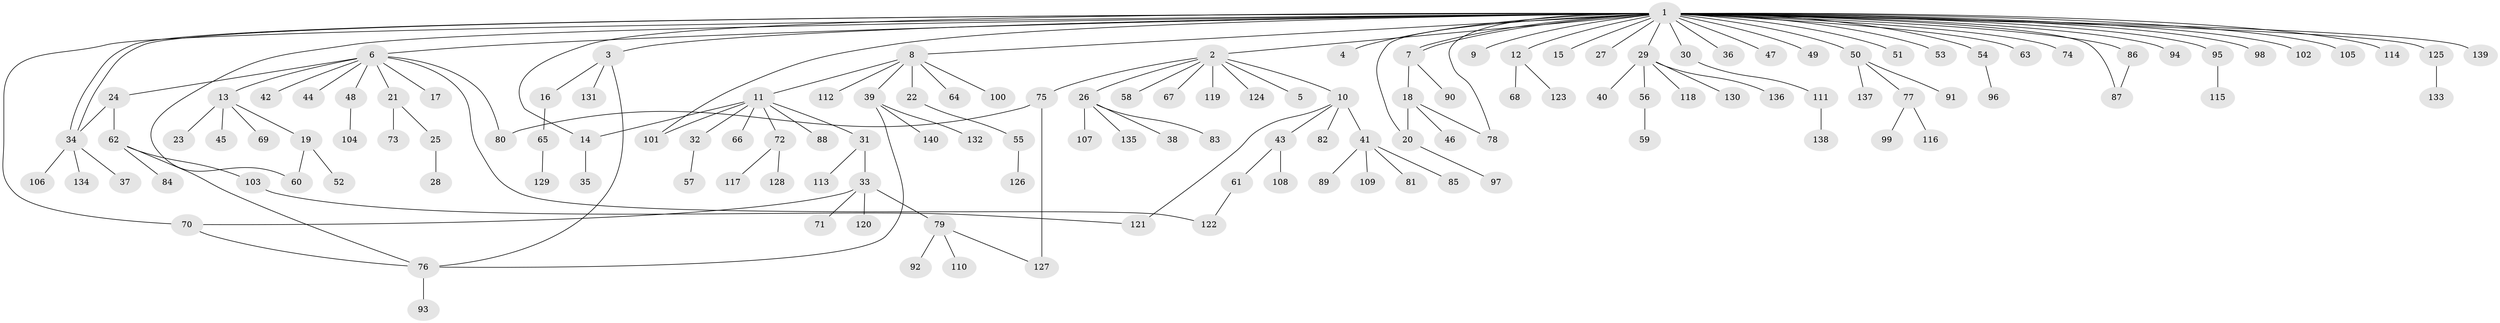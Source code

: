 // coarse degree distribution, {47: 0.009345794392523364, 8: 0.009345794392523364, 3: 0.07476635514018691, 1: 0.6822429906542056, 4: 0.056074766355140186, 6: 0.037383177570093455, 9: 0.009345794392523364, 2: 0.09345794392523364, 5: 0.028037383177570093}
// Generated by graph-tools (version 1.1) at 2025/52/02/27/25 19:52:00]
// undirected, 140 vertices, 156 edges
graph export_dot {
graph [start="1"]
  node [color=gray90,style=filled];
  1;
  2;
  3;
  4;
  5;
  6;
  7;
  8;
  9;
  10;
  11;
  12;
  13;
  14;
  15;
  16;
  17;
  18;
  19;
  20;
  21;
  22;
  23;
  24;
  25;
  26;
  27;
  28;
  29;
  30;
  31;
  32;
  33;
  34;
  35;
  36;
  37;
  38;
  39;
  40;
  41;
  42;
  43;
  44;
  45;
  46;
  47;
  48;
  49;
  50;
  51;
  52;
  53;
  54;
  55;
  56;
  57;
  58;
  59;
  60;
  61;
  62;
  63;
  64;
  65;
  66;
  67;
  68;
  69;
  70;
  71;
  72;
  73;
  74;
  75;
  76;
  77;
  78;
  79;
  80;
  81;
  82;
  83;
  84;
  85;
  86;
  87;
  88;
  89;
  90;
  91;
  92;
  93;
  94;
  95;
  96;
  97;
  98;
  99;
  100;
  101;
  102;
  103;
  104;
  105;
  106;
  107;
  108;
  109;
  110;
  111;
  112;
  113;
  114;
  115;
  116;
  117;
  118;
  119;
  120;
  121;
  122;
  123;
  124;
  125;
  126;
  127;
  128;
  129;
  130;
  131;
  132;
  133;
  134;
  135;
  136;
  137;
  138;
  139;
  140;
  1 -- 2;
  1 -- 3;
  1 -- 4;
  1 -- 6;
  1 -- 7;
  1 -- 7;
  1 -- 8;
  1 -- 9;
  1 -- 12;
  1 -- 14;
  1 -- 15;
  1 -- 20;
  1 -- 27;
  1 -- 29;
  1 -- 30;
  1 -- 34;
  1 -- 34;
  1 -- 36;
  1 -- 47;
  1 -- 49;
  1 -- 50;
  1 -- 51;
  1 -- 53;
  1 -- 54;
  1 -- 60;
  1 -- 63;
  1 -- 70;
  1 -- 74;
  1 -- 78;
  1 -- 86;
  1 -- 87;
  1 -- 94;
  1 -- 95;
  1 -- 98;
  1 -- 101;
  1 -- 102;
  1 -- 105;
  1 -- 114;
  1 -- 125;
  1 -- 139;
  2 -- 5;
  2 -- 10;
  2 -- 26;
  2 -- 58;
  2 -- 67;
  2 -- 75;
  2 -- 119;
  2 -- 124;
  3 -- 16;
  3 -- 76;
  3 -- 131;
  6 -- 13;
  6 -- 17;
  6 -- 21;
  6 -- 24;
  6 -- 42;
  6 -- 44;
  6 -- 48;
  6 -- 80;
  6 -- 122;
  7 -- 18;
  7 -- 90;
  8 -- 11;
  8 -- 22;
  8 -- 39;
  8 -- 64;
  8 -- 100;
  8 -- 112;
  10 -- 41;
  10 -- 43;
  10 -- 82;
  10 -- 121;
  11 -- 14;
  11 -- 31;
  11 -- 32;
  11 -- 66;
  11 -- 72;
  11 -- 88;
  11 -- 101;
  12 -- 68;
  12 -- 123;
  13 -- 19;
  13 -- 23;
  13 -- 45;
  13 -- 69;
  14 -- 35;
  16 -- 65;
  18 -- 20;
  18 -- 46;
  18 -- 78;
  19 -- 52;
  19 -- 60;
  20 -- 97;
  21 -- 25;
  21 -- 73;
  22 -- 55;
  24 -- 34;
  24 -- 62;
  25 -- 28;
  26 -- 38;
  26 -- 83;
  26 -- 107;
  26 -- 135;
  29 -- 40;
  29 -- 56;
  29 -- 118;
  29 -- 130;
  29 -- 136;
  30 -- 111;
  31 -- 33;
  31 -- 113;
  32 -- 57;
  33 -- 70;
  33 -- 71;
  33 -- 79;
  33 -- 120;
  34 -- 37;
  34 -- 106;
  34 -- 134;
  39 -- 76;
  39 -- 132;
  39 -- 140;
  41 -- 81;
  41 -- 85;
  41 -- 89;
  41 -- 109;
  43 -- 61;
  43 -- 108;
  48 -- 104;
  50 -- 77;
  50 -- 91;
  50 -- 137;
  54 -- 96;
  55 -- 126;
  56 -- 59;
  61 -- 122;
  62 -- 76;
  62 -- 84;
  62 -- 103;
  65 -- 129;
  70 -- 76;
  72 -- 117;
  72 -- 128;
  75 -- 80;
  75 -- 127;
  76 -- 93;
  77 -- 99;
  77 -- 116;
  79 -- 92;
  79 -- 110;
  79 -- 127;
  86 -- 87;
  95 -- 115;
  103 -- 121;
  111 -- 138;
  125 -- 133;
}
